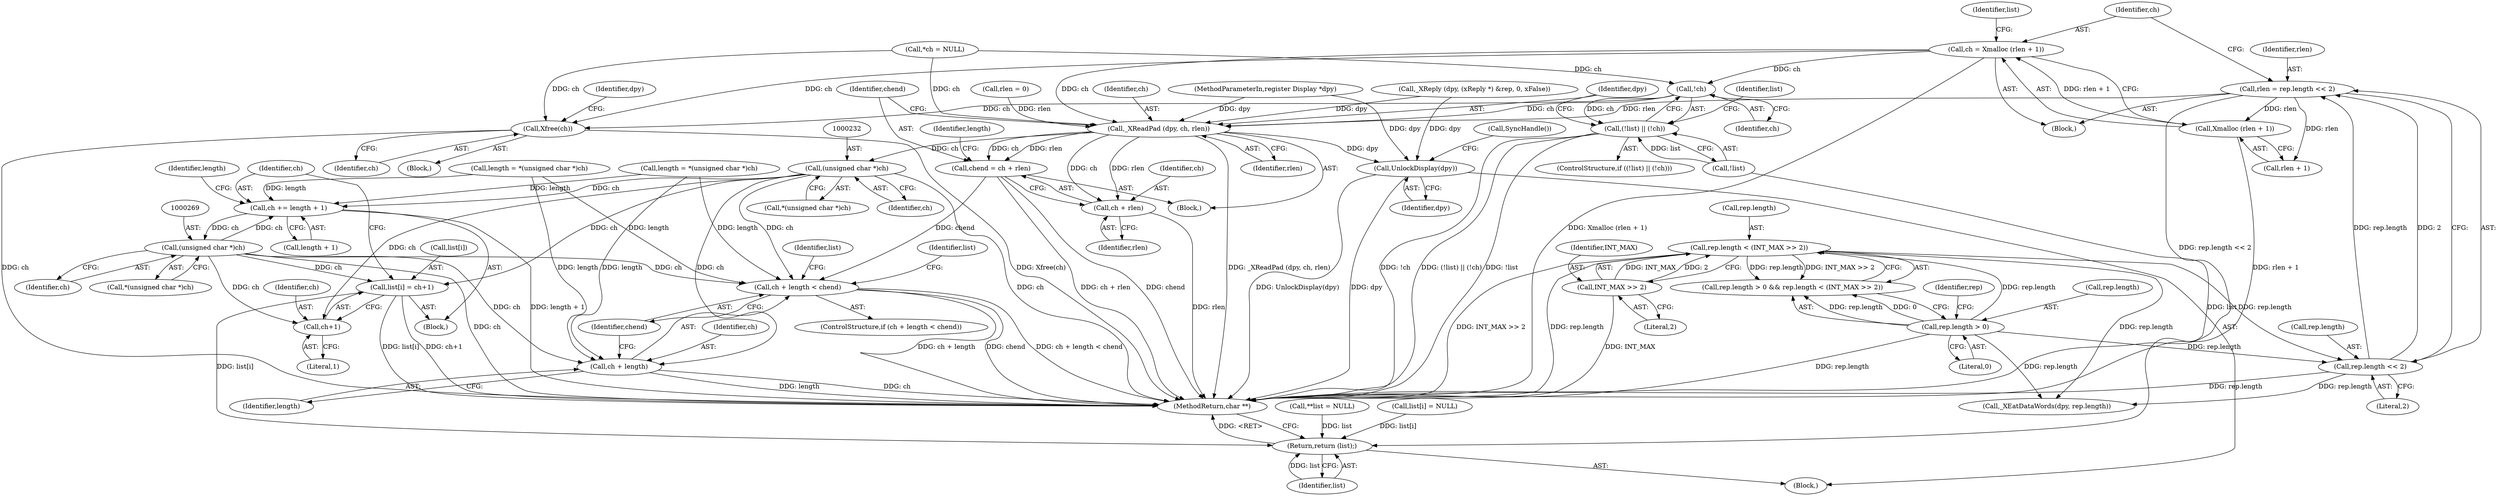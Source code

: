 digraph "0_libx11_dbf72805fd9d7b1846fe9a11b46f3994bfc27fea_0@API" {
"1000190" [label="(Call,ch = Xmalloc (rlen + 1))"];
"1000192" [label="(Call,Xmalloc (rlen + 1))"];
"1000183" [label="(Call,rlen = rep.length << 2)"];
"1000185" [label="(Call,rep.length << 2)"];
"1000175" [label="(Call,rep.length < (INT_MAX >> 2))"];
"1000170" [label="(Call,rep.length > 0)"];
"1000179" [label="(Call,INT_MAX >> 2)"];
"1000200" [label="(Call,!ch)"];
"1000197" [label="(Call,(!list) || (!ch))"];
"1000205" [label="(Call,Xfree(ch))"];
"1000219" [label="(Call,_XReadPad (dpy, ch, rlen))"];
"1000223" [label="(Call,chend = ch + rlen)"];
"1000247" [label="(Call,ch + length < chend)"];
"1000225" [label="(Call,ch + rlen)"];
"1000231" [label="(Call,(unsigned char *)ch)"];
"1000248" [label="(Call,ch + length)"];
"1000253" [label="(Call,list[i] = ch+1)"];
"1000290" [label="(Return,return (list);)"];
"1000257" [label="(Call,ch+1)"];
"1000260" [label="(Call,ch += length + 1)"];
"1000268" [label="(Call,(unsigned char *)ch)"];
"1000287" [label="(Call,UnlockDisplay(dpy))"];
"1000204" [label="(Identifier,list)"];
"1000109" [label="(Block,)"];
"1000288" [label="(Identifier,dpy)"];
"1000227" [label="(Identifier,rlen)"];
"1000261" [label="(Identifier,ch)"];
"1000265" [label="(Call,length = *(unsigned char *)ch)"];
"1000250" [label="(Identifier,length)"];
"1000171" [label="(Call,rep.length)"];
"1000252" [label="(Block,)"];
"1000176" [label="(Call,rep.length)"];
"1000258" [label="(Identifier,ch)"];
"1000289" [label="(Call,SyncHandle())"];
"1000201" [label="(Identifier,ch)"];
"1000253" [label="(Call,list[i] = ch+1)"];
"1000193" [label="(Call,rlen + 1)"];
"1000202" [label="(Block,)"];
"1000291" [label="(Identifier,list)"];
"1000268" [label="(Call,(unsigned char *)ch)"];
"1000219" [label="(Call,_XReadPad (dpy, ch, rlen))"];
"1000198" [label="(Call,!list)"];
"1000287" [label="(Call,UnlockDisplay(dpy))"];
"1000248" [label="(Call,ch + length)"];
"1000184" [label="(Identifier,rlen)"];
"1000208" [label="(Identifier,dpy)"];
"1000197" [label="(Call,(!list) || (!ch))"];
"1000224" [label="(Identifier,chend)"];
"1000233" [label="(Identifier,ch)"];
"1000180" [label="(Identifier,INT_MAX)"];
"1000189" [label="(Literal,2)"];
"1000229" [label="(Identifier,length)"];
"1000254" [label="(Call,list[i])"];
"1000175" [label="(Call,rep.length < (INT_MAX >> 2))"];
"1000192" [label="(Call,Xmalloc (rlen + 1))"];
"1000177" [label="(Identifier,rep)"];
"1000231" [label="(Call,(unsigned char *)ch)"];
"1000112" [label="(Call,**list = NULL)"];
"1000223" [label="(Call,chend = ch + rlen)"];
"1000292" [label="(MethodReturn,char **)"];
"1000266" [label="(Identifier,length)"];
"1000182" [label="(Block,)"];
"1000228" [label="(Call,length = *(unsigned char *)ch)"];
"1000270" [label="(Identifier,ch)"];
"1000257" [label="(Call,ch+1)"];
"1000170" [label="(Call,rep.length > 0)"];
"1000107" [label="(MethodParameterIn,register Display *dpy)"];
"1000186" [label="(Call,rep.length)"];
"1000190" [label="(Call,ch = Xmalloc (rlen + 1))"];
"1000255" [label="(Identifier,list)"];
"1000262" [label="(Call,length + 1)"];
"1000260" [label="(Call,ch += length + 1)"];
"1000249" [label="(Identifier,ch)"];
"1000191" [label="(Identifier,ch)"];
"1000221" [label="(Identifier,ch)"];
"1000200" [label="(Call,!ch)"];
"1000247" [label="(Call,ch + length < chend)"];
"1000278" [label="(Call,list[i] = NULL)"];
"1000267" [label="(Call,*(unsigned char *)ch)"];
"1000116" [label="(Call,*ch = NULL)"];
"1000183" [label="(Call,rlen = rep.length << 2)"];
"1000158" [label="(Block,)"];
"1000220" [label="(Identifier,dpy)"];
"1000179" [label="(Call,INT_MAX >> 2)"];
"1000199" [label="(Identifier,list)"];
"1000222" [label="(Identifier,rlen)"];
"1000138" [label="(Call,_XReply (dpy, (xReply *) &rep, 0, xFalse))"];
"1000128" [label="(Call,rlen = 0)"];
"1000226" [label="(Identifier,ch)"];
"1000259" [label="(Literal,1)"];
"1000225" [label="(Call,ch + rlen)"];
"1000246" [label="(ControlStructure,if (ch + length < chend))"];
"1000169" [label="(Call,rep.length > 0 && rep.length < (INT_MAX >> 2))"];
"1000206" [label="(Identifier,ch)"];
"1000230" [label="(Call,*(unsigned char *)ch)"];
"1000205" [label="(Call,Xfree(ch))"];
"1000280" [label="(Identifier,list)"];
"1000251" [label="(Identifier,chend)"];
"1000196" [label="(ControlStructure,if ((!list) || (!ch)))"];
"1000290" [label="(Return,return (list);)"];
"1000181" [label="(Literal,2)"];
"1000207" [label="(Call,_XEatDataWords(dpy, rep.length))"];
"1000185" [label="(Call,rep.length << 2)"];
"1000174" [label="(Literal,0)"];
"1000190" -> "1000182"  [label="AST: "];
"1000190" -> "1000192"  [label="CFG: "];
"1000191" -> "1000190"  [label="AST: "];
"1000192" -> "1000190"  [label="AST: "];
"1000199" -> "1000190"  [label="CFG: "];
"1000190" -> "1000292"  [label="DDG: Xmalloc (rlen + 1)"];
"1000192" -> "1000190"  [label="DDG: rlen + 1"];
"1000190" -> "1000200"  [label="DDG: ch"];
"1000190" -> "1000205"  [label="DDG: ch"];
"1000190" -> "1000219"  [label="DDG: ch"];
"1000192" -> "1000193"  [label="CFG: "];
"1000193" -> "1000192"  [label="AST: "];
"1000192" -> "1000292"  [label="DDG: rlen + 1"];
"1000183" -> "1000192"  [label="DDG: rlen"];
"1000183" -> "1000182"  [label="AST: "];
"1000183" -> "1000185"  [label="CFG: "];
"1000184" -> "1000183"  [label="AST: "];
"1000185" -> "1000183"  [label="AST: "];
"1000191" -> "1000183"  [label="CFG: "];
"1000183" -> "1000292"  [label="DDG: rep.length << 2"];
"1000185" -> "1000183"  [label="DDG: rep.length"];
"1000185" -> "1000183"  [label="DDG: 2"];
"1000183" -> "1000193"  [label="DDG: rlen"];
"1000183" -> "1000219"  [label="DDG: rlen"];
"1000185" -> "1000189"  [label="CFG: "];
"1000186" -> "1000185"  [label="AST: "];
"1000189" -> "1000185"  [label="AST: "];
"1000185" -> "1000292"  [label="DDG: rep.length"];
"1000175" -> "1000185"  [label="DDG: rep.length"];
"1000170" -> "1000185"  [label="DDG: rep.length"];
"1000185" -> "1000207"  [label="DDG: rep.length"];
"1000175" -> "1000169"  [label="AST: "];
"1000175" -> "1000179"  [label="CFG: "];
"1000176" -> "1000175"  [label="AST: "];
"1000179" -> "1000175"  [label="AST: "];
"1000169" -> "1000175"  [label="CFG: "];
"1000175" -> "1000292"  [label="DDG: INT_MAX >> 2"];
"1000175" -> "1000292"  [label="DDG: rep.length"];
"1000175" -> "1000169"  [label="DDG: rep.length"];
"1000175" -> "1000169"  [label="DDG: INT_MAX >> 2"];
"1000170" -> "1000175"  [label="DDG: rep.length"];
"1000179" -> "1000175"  [label="DDG: INT_MAX"];
"1000179" -> "1000175"  [label="DDG: 2"];
"1000175" -> "1000207"  [label="DDG: rep.length"];
"1000170" -> "1000169"  [label="AST: "];
"1000170" -> "1000174"  [label="CFG: "];
"1000171" -> "1000170"  [label="AST: "];
"1000174" -> "1000170"  [label="AST: "];
"1000177" -> "1000170"  [label="CFG: "];
"1000169" -> "1000170"  [label="CFG: "];
"1000170" -> "1000292"  [label="DDG: rep.length"];
"1000170" -> "1000169"  [label="DDG: rep.length"];
"1000170" -> "1000169"  [label="DDG: 0"];
"1000170" -> "1000207"  [label="DDG: rep.length"];
"1000179" -> "1000181"  [label="CFG: "];
"1000180" -> "1000179"  [label="AST: "];
"1000181" -> "1000179"  [label="AST: "];
"1000179" -> "1000292"  [label="DDG: INT_MAX"];
"1000200" -> "1000197"  [label="AST: "];
"1000200" -> "1000201"  [label="CFG: "];
"1000201" -> "1000200"  [label="AST: "];
"1000197" -> "1000200"  [label="CFG: "];
"1000200" -> "1000197"  [label="DDG: ch"];
"1000116" -> "1000200"  [label="DDG: ch"];
"1000200" -> "1000205"  [label="DDG: ch"];
"1000200" -> "1000219"  [label="DDG: ch"];
"1000197" -> "1000196"  [label="AST: "];
"1000197" -> "1000198"  [label="CFG: "];
"1000198" -> "1000197"  [label="AST: "];
"1000204" -> "1000197"  [label="CFG: "];
"1000220" -> "1000197"  [label="CFG: "];
"1000197" -> "1000292"  [label="DDG: !ch"];
"1000197" -> "1000292"  [label="DDG: (!list) || (!ch)"];
"1000197" -> "1000292"  [label="DDG: !list"];
"1000198" -> "1000197"  [label="DDG: list"];
"1000205" -> "1000202"  [label="AST: "];
"1000205" -> "1000206"  [label="CFG: "];
"1000206" -> "1000205"  [label="AST: "];
"1000208" -> "1000205"  [label="CFG: "];
"1000205" -> "1000292"  [label="DDG: ch"];
"1000205" -> "1000292"  [label="DDG: Xfree(ch)"];
"1000116" -> "1000205"  [label="DDG: ch"];
"1000219" -> "1000158"  [label="AST: "];
"1000219" -> "1000222"  [label="CFG: "];
"1000220" -> "1000219"  [label="AST: "];
"1000221" -> "1000219"  [label="AST: "];
"1000222" -> "1000219"  [label="AST: "];
"1000224" -> "1000219"  [label="CFG: "];
"1000219" -> "1000292"  [label="DDG: _XReadPad (dpy, ch, rlen)"];
"1000138" -> "1000219"  [label="DDG: dpy"];
"1000107" -> "1000219"  [label="DDG: dpy"];
"1000116" -> "1000219"  [label="DDG: ch"];
"1000128" -> "1000219"  [label="DDG: rlen"];
"1000219" -> "1000223"  [label="DDG: ch"];
"1000219" -> "1000223"  [label="DDG: rlen"];
"1000219" -> "1000225"  [label="DDG: ch"];
"1000219" -> "1000225"  [label="DDG: rlen"];
"1000219" -> "1000231"  [label="DDG: ch"];
"1000219" -> "1000287"  [label="DDG: dpy"];
"1000223" -> "1000158"  [label="AST: "];
"1000223" -> "1000225"  [label="CFG: "];
"1000224" -> "1000223"  [label="AST: "];
"1000225" -> "1000223"  [label="AST: "];
"1000229" -> "1000223"  [label="CFG: "];
"1000223" -> "1000292"  [label="DDG: ch + rlen"];
"1000223" -> "1000292"  [label="DDG: chend"];
"1000223" -> "1000247"  [label="DDG: chend"];
"1000247" -> "1000246"  [label="AST: "];
"1000247" -> "1000251"  [label="CFG: "];
"1000248" -> "1000247"  [label="AST: "];
"1000251" -> "1000247"  [label="AST: "];
"1000255" -> "1000247"  [label="CFG: "];
"1000280" -> "1000247"  [label="CFG: "];
"1000247" -> "1000292"  [label="DDG: ch + length"];
"1000247" -> "1000292"  [label="DDG: chend"];
"1000247" -> "1000292"  [label="DDG: ch + length < chend"];
"1000231" -> "1000247"  [label="DDG: ch"];
"1000268" -> "1000247"  [label="DDG: ch"];
"1000228" -> "1000247"  [label="DDG: length"];
"1000265" -> "1000247"  [label="DDG: length"];
"1000225" -> "1000227"  [label="CFG: "];
"1000226" -> "1000225"  [label="AST: "];
"1000227" -> "1000225"  [label="AST: "];
"1000225" -> "1000292"  [label="DDG: rlen"];
"1000231" -> "1000230"  [label="AST: "];
"1000231" -> "1000233"  [label="CFG: "];
"1000232" -> "1000231"  [label="AST: "];
"1000233" -> "1000231"  [label="AST: "];
"1000230" -> "1000231"  [label="CFG: "];
"1000231" -> "1000292"  [label="DDG: ch"];
"1000231" -> "1000248"  [label="DDG: ch"];
"1000231" -> "1000253"  [label="DDG: ch"];
"1000231" -> "1000257"  [label="DDG: ch"];
"1000231" -> "1000260"  [label="DDG: ch"];
"1000248" -> "1000250"  [label="CFG: "];
"1000249" -> "1000248"  [label="AST: "];
"1000250" -> "1000248"  [label="AST: "];
"1000251" -> "1000248"  [label="CFG: "];
"1000248" -> "1000292"  [label="DDG: length"];
"1000248" -> "1000292"  [label="DDG: ch"];
"1000268" -> "1000248"  [label="DDG: ch"];
"1000228" -> "1000248"  [label="DDG: length"];
"1000265" -> "1000248"  [label="DDG: length"];
"1000253" -> "1000252"  [label="AST: "];
"1000253" -> "1000257"  [label="CFG: "];
"1000254" -> "1000253"  [label="AST: "];
"1000257" -> "1000253"  [label="AST: "];
"1000261" -> "1000253"  [label="CFG: "];
"1000253" -> "1000292"  [label="DDG: list[i]"];
"1000253" -> "1000292"  [label="DDG: ch+1"];
"1000268" -> "1000253"  [label="DDG: ch"];
"1000253" -> "1000290"  [label="DDG: list[i]"];
"1000290" -> "1000109"  [label="AST: "];
"1000290" -> "1000291"  [label="CFG: "];
"1000291" -> "1000290"  [label="AST: "];
"1000292" -> "1000290"  [label="CFG: "];
"1000290" -> "1000292"  [label="DDG: <RET>"];
"1000291" -> "1000290"  [label="DDG: list"];
"1000198" -> "1000290"  [label="DDG: list"];
"1000112" -> "1000290"  [label="DDG: list"];
"1000278" -> "1000290"  [label="DDG: list[i]"];
"1000257" -> "1000259"  [label="CFG: "];
"1000258" -> "1000257"  [label="AST: "];
"1000259" -> "1000257"  [label="AST: "];
"1000268" -> "1000257"  [label="DDG: ch"];
"1000260" -> "1000252"  [label="AST: "];
"1000260" -> "1000262"  [label="CFG: "];
"1000261" -> "1000260"  [label="AST: "];
"1000262" -> "1000260"  [label="AST: "];
"1000266" -> "1000260"  [label="CFG: "];
"1000260" -> "1000292"  [label="DDG: length + 1"];
"1000228" -> "1000260"  [label="DDG: length"];
"1000265" -> "1000260"  [label="DDG: length"];
"1000268" -> "1000260"  [label="DDG: ch"];
"1000260" -> "1000268"  [label="DDG: ch"];
"1000268" -> "1000267"  [label="AST: "];
"1000268" -> "1000270"  [label="CFG: "];
"1000269" -> "1000268"  [label="AST: "];
"1000270" -> "1000268"  [label="AST: "];
"1000267" -> "1000268"  [label="CFG: "];
"1000268" -> "1000292"  [label="DDG: ch"];
"1000287" -> "1000109"  [label="AST: "];
"1000287" -> "1000288"  [label="CFG: "];
"1000288" -> "1000287"  [label="AST: "];
"1000289" -> "1000287"  [label="CFG: "];
"1000287" -> "1000292"  [label="DDG: UnlockDisplay(dpy)"];
"1000287" -> "1000292"  [label="DDG: dpy"];
"1000138" -> "1000287"  [label="DDG: dpy"];
"1000107" -> "1000287"  [label="DDG: dpy"];
}
